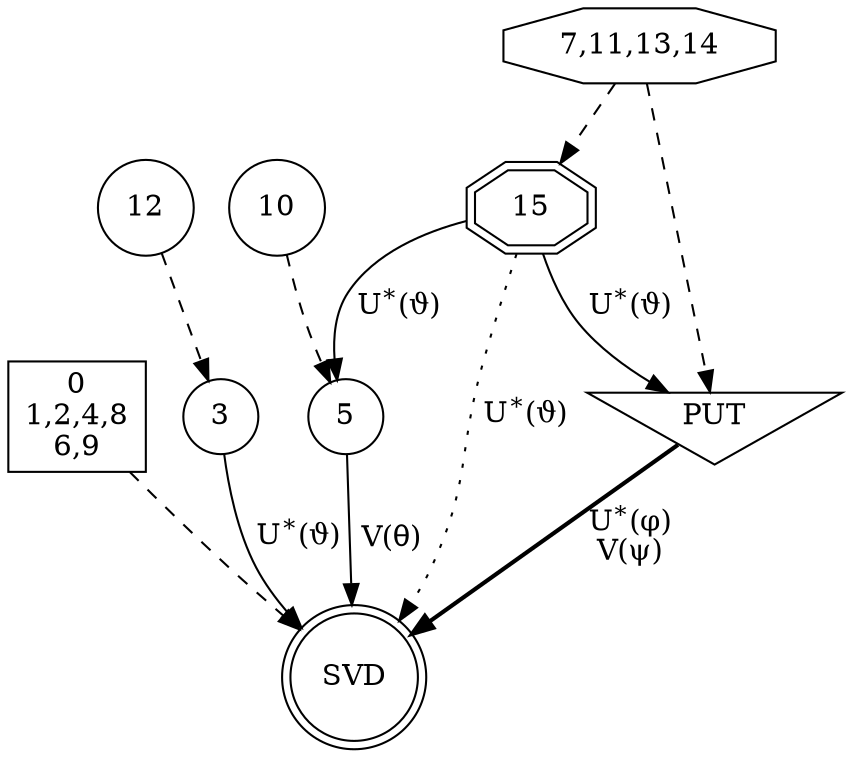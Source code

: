 strict digraph sv2 {
    {
        0124869 [shape=box,label="0\n1,2,4,8\n6,9"]
        3 [shape=circle]
        5 [shape=circle]
        7111314 [shape=octagon,label="7,11,13,14"]
        10 [shape=circle]
        12 [shape=circle]
        15 [shape=doubleoctagon]
        PUT [shape=invtriangle]
        SVD [shape=doublecircle]
    }
    0124869 -> SVD [style=dashed]
    3 -> SVD [label=<U<SUP>*</SUP>(ϑ)>]
    7111314 -> 15 [style=dashed]
    7111314 -> PUT [style=dashed]
    12 -> 3 [style=dashed]
    PUT -> SVD [label=< U<SUP>*</SUP>(φ)<BR/> V(ψ)>,style=bold]
    5 -> SVD [label=< V(θ)>]
    10 -> 5 [style=dashed]
    15 -> 5 [label=< U<SUP>*</SUP>(ϑ)>]
    15 -> SVD [label=<U<SUP>*</SUP>(ϑ)>,style=dotted]
    15 -> PUT [label=< U<SUP>*</SUP>(ϑ)>]
}
